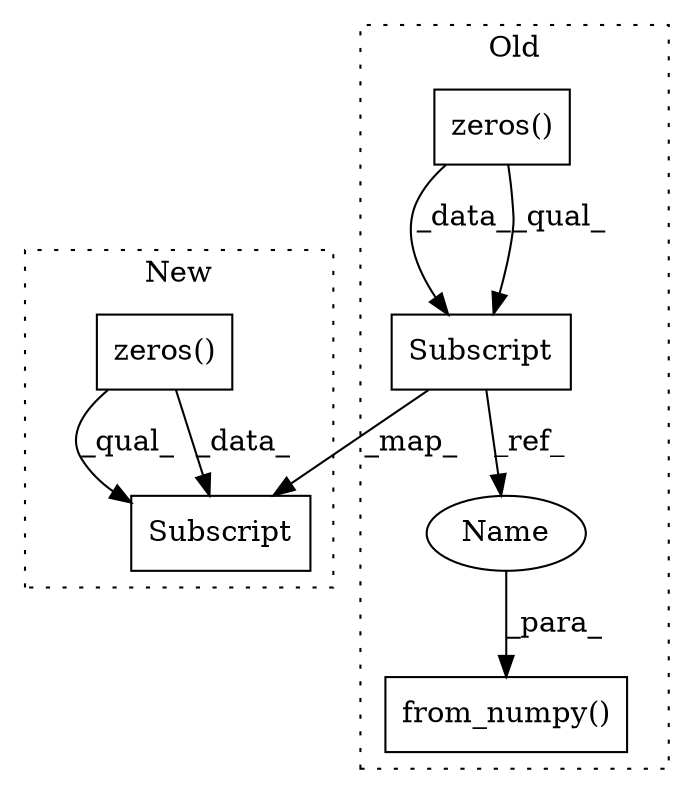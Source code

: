 digraph G {
subgraph cluster0 {
1 [label="from_numpy()" a="75" s="3133,3161" l="17,1" shape="box"];
3 [label="zeros()" a="75" s="613,695" l="9,19" shape="box"];
5 [label="Subscript" a="63" s="2427,0" l="30,0" shape="box"];
6 [label="Name" a="87" s="3150" l="11" shape="ellipse"];
label = "Old";
style="dotted";
}
subgraph cluster1 {
2 [label="zeros()" a="75" s="613,696" l="12,22" shape="box"];
4 [label="Subscript" a="63" s="2423,0" l="30,0" shape="box"];
label = "New";
style="dotted";
}
2 -> 4 [label="_qual_"];
2 -> 4 [label="_data_"];
3 -> 5 [label="_data_"];
3 -> 5 [label="_qual_"];
5 -> 6 [label="_ref_"];
5 -> 4 [label="_map_"];
6 -> 1 [label="_para_"];
}